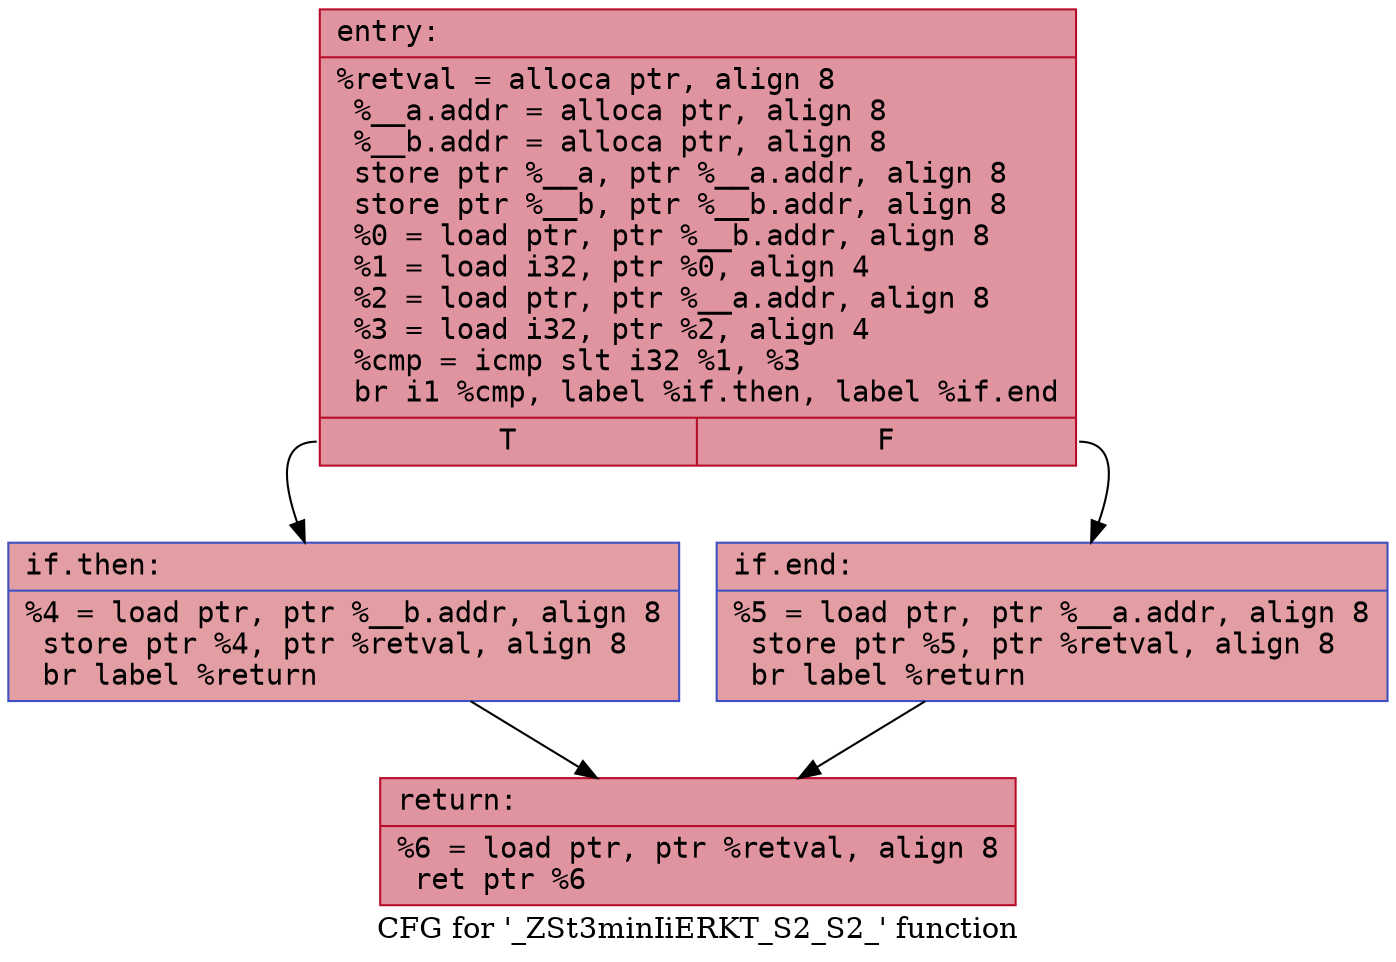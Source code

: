 digraph "CFG for '_ZSt3minIiERKT_S2_S2_' function" {
	label="CFG for '_ZSt3minIiERKT_S2_S2_' function";

	Node0x56307d601620 [shape=record,color="#b70d28ff", style=filled, fillcolor="#b70d2870" fontname="Courier",label="{entry:\l|  %retval = alloca ptr, align 8\l  %__a.addr = alloca ptr, align 8\l  %__b.addr = alloca ptr, align 8\l  store ptr %__a, ptr %__a.addr, align 8\l  store ptr %__b, ptr %__b.addr, align 8\l  %0 = load ptr, ptr %__b.addr, align 8\l  %1 = load i32, ptr %0, align 4\l  %2 = load ptr, ptr %__a.addr, align 8\l  %3 = load i32, ptr %2, align 4\l  %cmp = icmp slt i32 %1, %3\l  br i1 %cmp, label %if.then, label %if.end\l|{<s0>T|<s1>F}}"];
	Node0x56307d601620:s0 -> Node0x56307d601b90[tooltip="entry -> if.then\nProbability 50.00%" ];
	Node0x56307d601620:s1 -> Node0x56307d601c00[tooltip="entry -> if.end\nProbability 50.00%" ];
	Node0x56307d601b90 [shape=record,color="#3d50c3ff", style=filled, fillcolor="#be242e70" fontname="Courier",label="{if.then:\l|  %4 = load ptr, ptr %__b.addr, align 8\l  store ptr %4, ptr %retval, align 8\l  br label %return\l}"];
	Node0x56307d601b90 -> Node0x56307d601ea0[tooltip="if.then -> return\nProbability 100.00%" ];
	Node0x56307d601c00 [shape=record,color="#3d50c3ff", style=filled, fillcolor="#be242e70" fontname="Courier",label="{if.end:\l|  %5 = load ptr, ptr %__a.addr, align 8\l  store ptr %5, ptr %retval, align 8\l  br label %return\l}"];
	Node0x56307d601c00 -> Node0x56307d601ea0[tooltip="if.end -> return\nProbability 100.00%" ];
	Node0x56307d601ea0 [shape=record,color="#b70d28ff", style=filled, fillcolor="#b70d2870" fontname="Courier",label="{return:\l|  %6 = load ptr, ptr %retval, align 8\l  ret ptr %6\l}"];
}
